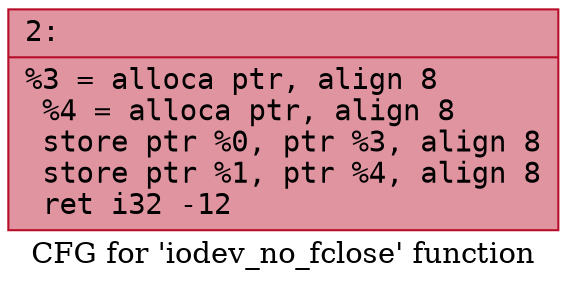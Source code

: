 digraph "CFG for 'iodev_no_fclose' function" {
	label="CFG for 'iodev_no_fclose' function";

	Node0x60000199eb20 [shape=record,color="#b70d28ff", style=filled, fillcolor="#b70d2870" fontname="Courier",label="{2:\l|  %3 = alloca ptr, align 8\l  %4 = alloca ptr, align 8\l  store ptr %0, ptr %3, align 8\l  store ptr %1, ptr %4, align 8\l  ret i32 -12\l}"];
}
